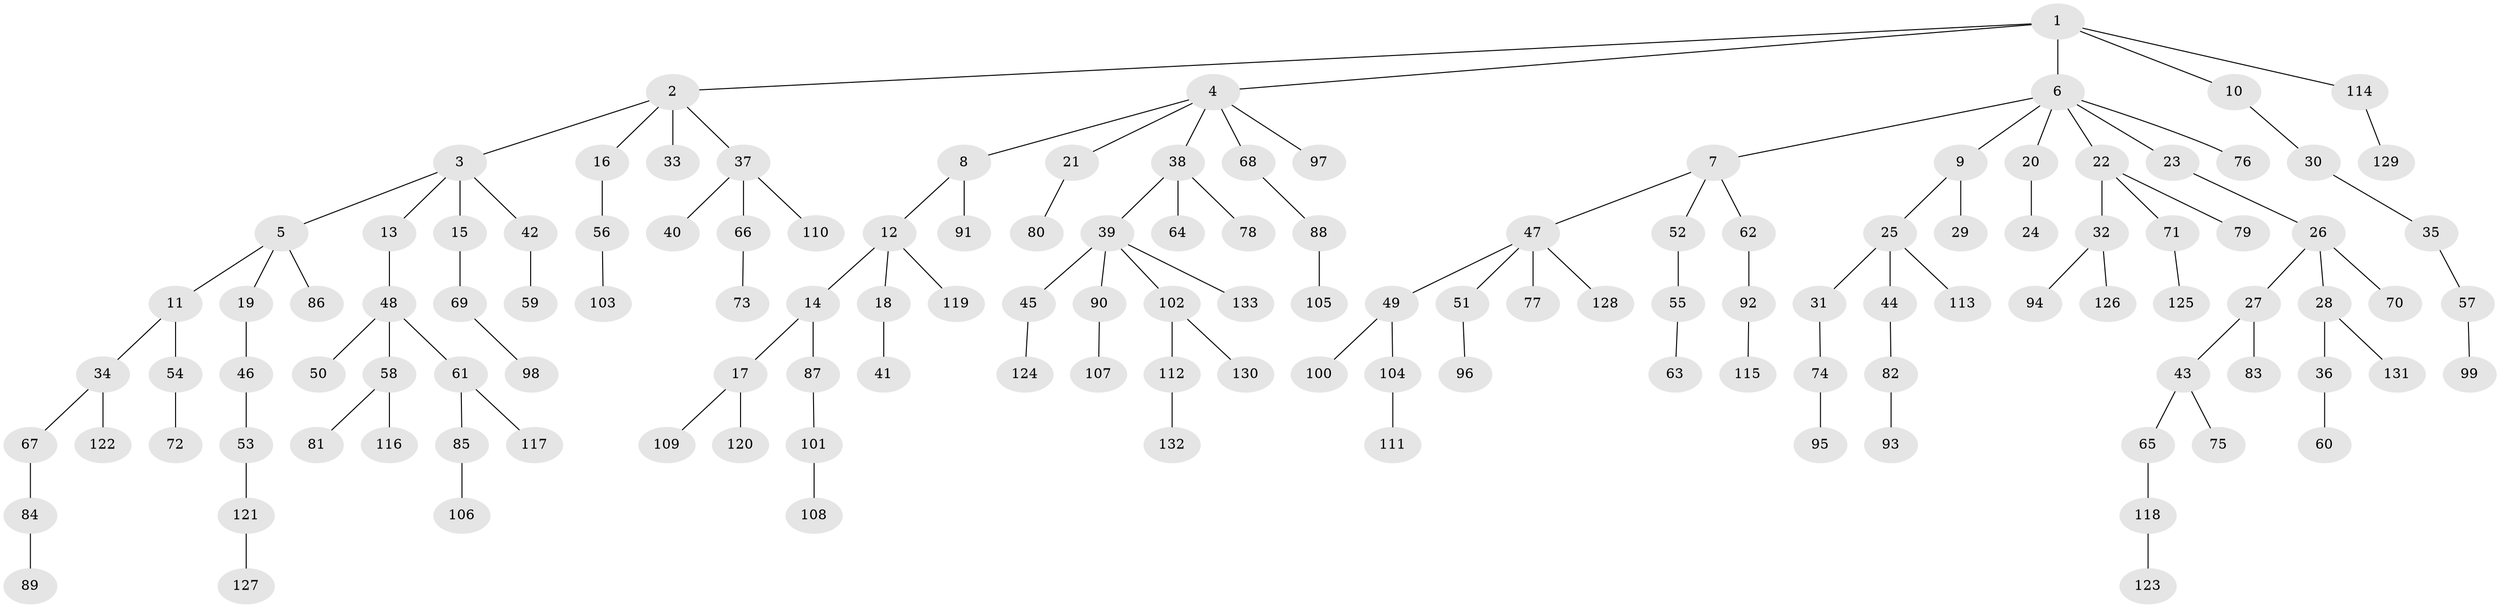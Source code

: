 // Generated by graph-tools (version 1.1) at 2025/15/03/09/25 04:15:31]
// undirected, 133 vertices, 132 edges
graph export_dot {
graph [start="1"]
  node [color=gray90,style=filled];
  1;
  2;
  3;
  4;
  5;
  6;
  7;
  8;
  9;
  10;
  11;
  12;
  13;
  14;
  15;
  16;
  17;
  18;
  19;
  20;
  21;
  22;
  23;
  24;
  25;
  26;
  27;
  28;
  29;
  30;
  31;
  32;
  33;
  34;
  35;
  36;
  37;
  38;
  39;
  40;
  41;
  42;
  43;
  44;
  45;
  46;
  47;
  48;
  49;
  50;
  51;
  52;
  53;
  54;
  55;
  56;
  57;
  58;
  59;
  60;
  61;
  62;
  63;
  64;
  65;
  66;
  67;
  68;
  69;
  70;
  71;
  72;
  73;
  74;
  75;
  76;
  77;
  78;
  79;
  80;
  81;
  82;
  83;
  84;
  85;
  86;
  87;
  88;
  89;
  90;
  91;
  92;
  93;
  94;
  95;
  96;
  97;
  98;
  99;
  100;
  101;
  102;
  103;
  104;
  105;
  106;
  107;
  108;
  109;
  110;
  111;
  112;
  113;
  114;
  115;
  116;
  117;
  118;
  119;
  120;
  121;
  122;
  123;
  124;
  125;
  126;
  127;
  128;
  129;
  130;
  131;
  132;
  133;
  1 -- 2;
  1 -- 4;
  1 -- 6;
  1 -- 10;
  1 -- 114;
  2 -- 3;
  2 -- 16;
  2 -- 33;
  2 -- 37;
  3 -- 5;
  3 -- 13;
  3 -- 15;
  3 -- 42;
  4 -- 8;
  4 -- 21;
  4 -- 38;
  4 -- 68;
  4 -- 97;
  5 -- 11;
  5 -- 19;
  5 -- 86;
  6 -- 7;
  6 -- 9;
  6 -- 20;
  6 -- 22;
  6 -- 23;
  6 -- 76;
  7 -- 47;
  7 -- 52;
  7 -- 62;
  8 -- 12;
  8 -- 91;
  9 -- 25;
  9 -- 29;
  10 -- 30;
  11 -- 34;
  11 -- 54;
  12 -- 14;
  12 -- 18;
  12 -- 119;
  13 -- 48;
  14 -- 17;
  14 -- 87;
  15 -- 69;
  16 -- 56;
  17 -- 109;
  17 -- 120;
  18 -- 41;
  19 -- 46;
  20 -- 24;
  21 -- 80;
  22 -- 32;
  22 -- 71;
  22 -- 79;
  23 -- 26;
  25 -- 31;
  25 -- 44;
  25 -- 113;
  26 -- 27;
  26 -- 28;
  26 -- 70;
  27 -- 43;
  27 -- 83;
  28 -- 36;
  28 -- 131;
  30 -- 35;
  31 -- 74;
  32 -- 94;
  32 -- 126;
  34 -- 67;
  34 -- 122;
  35 -- 57;
  36 -- 60;
  37 -- 40;
  37 -- 66;
  37 -- 110;
  38 -- 39;
  38 -- 64;
  38 -- 78;
  39 -- 45;
  39 -- 90;
  39 -- 102;
  39 -- 133;
  42 -- 59;
  43 -- 65;
  43 -- 75;
  44 -- 82;
  45 -- 124;
  46 -- 53;
  47 -- 49;
  47 -- 51;
  47 -- 77;
  47 -- 128;
  48 -- 50;
  48 -- 58;
  48 -- 61;
  49 -- 100;
  49 -- 104;
  51 -- 96;
  52 -- 55;
  53 -- 121;
  54 -- 72;
  55 -- 63;
  56 -- 103;
  57 -- 99;
  58 -- 81;
  58 -- 116;
  61 -- 85;
  61 -- 117;
  62 -- 92;
  65 -- 118;
  66 -- 73;
  67 -- 84;
  68 -- 88;
  69 -- 98;
  71 -- 125;
  74 -- 95;
  82 -- 93;
  84 -- 89;
  85 -- 106;
  87 -- 101;
  88 -- 105;
  90 -- 107;
  92 -- 115;
  101 -- 108;
  102 -- 112;
  102 -- 130;
  104 -- 111;
  112 -- 132;
  114 -- 129;
  118 -- 123;
  121 -- 127;
}
